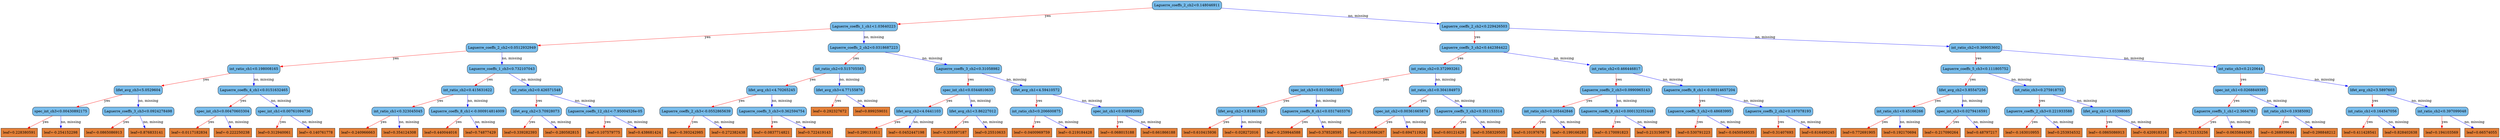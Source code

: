 digraph {
	graph [bb="0,0,8171.4,567",
		rankdir=TB
	];
	node [label="\N"];
	0	[fillcolor="#78bceb",
		height=0.5,
		label="Laguerre_coeffs_2_ch2<0.148046911",
		pos="4152.9,549",
		shape=box,
		style="filled, rounded",
		width=3.1076];
	1	[fillcolor="#78bceb",
		height=0.5,
		label="Laguerre_coeffs_1_ch1<1.03640223",
		pos="2883.9,460.5",
		shape=box,
		style="filled, rounded",
		width=3.0139];
	0 -> 1	[color="#FF0000",
		label=yes,
		lp="3641.9,504.75",
		pos="e,2992.7,468.92 4040.5,540.34 3802.5,524.11 3249,486.39 3004.1,469.7"];
	2	[fillcolor="#78bceb",
		height=0.5,
		label="Laguerre_coeffs_2_ch2<0.229426503",
		pos="4874.9,460.5",
		shape=box,
		style="filled, rounded",
		width=3.1076];
	0 -> 2	[color="#0000FF",
		label="no, missing",
		lp="4610.8,504.75",
		pos="e,4762.6,474.95 4264.9,534.58 4396.7,518.79 4614.7,492.67 4751.3,476.31"];
	3	[fillcolor="#78bceb",
		height=0.5,
		label="Laguerre_coeffs_2_ch2<0.0512932949",
		pos="1621.9,372",
		shape=box,
		style="filled, rounded",
		width=3.2014];
	1 -> 3	[color="#FF0000",
		label=yes,
		lp="2375.9,416.25",
		pos="e,1737.5,380.93 2774.9,452.03 2542,436.07 1996.8,398.69 1748.7,381.69"];
	4	[fillcolor="#78bceb",
		height=0.5,
		label="Laguerre_coeffs_2_ch2<0.0318687223",
		pos="2883.9,372",
		shape=box,
		style="filled, rounded",
		width=3.2014];
	1 -> 4	[color="#0000FF",
		label="no, missing",
		lp="2915.8,416.25",
		pos="e,2883.9,390.35 2883.9,442.41 2883.9,430.76 2883.9,415.05 2883.9,401.52"];
	5	[fillcolor="#78bceb",
		height=0.5,
		label="Laguerre_coeffs_3_ch2<0.442384422",
		pos="4874.9,372",
		shape=box,
		style="filled, rounded",
		width=3.1076];
	2 -> 5	[color="#FF0000",
		label=yes,
		lp="4883.9,416.25",
		pos="e,4874.9,390.35 4874.9,442.41 4874.9,430.76 4874.9,415.05 4874.9,401.52"];
	6	[fillcolor="#78bceb",
		height=0.5,
		label="int_ratio_ch2<0.369053602",
		pos="6470.9,372",
		shape=box,
		style="filled, rounded",
		width=2.3264];
	2 -> 6	[color="#0000FF",
		label="no, missing",
		lp="5847.8,416.25",
		pos="e,6386.8,377.56 4987.1,453.42 5285.9,437.22 6097.1,393.26 6375.6,378.17"];
	7	[fillcolor="#78bceb",
		height=0.5,
		label="int_ratio_ch1<0.198008165",
		pos="814.88,283.5",
		shape=box,
		style="filled, rounded",
		width=2.3264];
	3 -> 7	[color="#FF0000",
		label=yes,
		lp="1299.9,327.75",
		pos="e,898.88,293.5 1506.3,358.61 1345.9,341.42 1059,310.67 910.22,294.72"];
	8	[fillcolor="#78bceb",
		height=0.5,
		label="Laguerre_coeffs_1_ch3<0.732107043",
		pos="1621.9,283.5",
		shape=box,
		style="filled, rounded",
		width=3.1076];
	3 -> 8	[color="#0000FF",
		label="no, missing",
		lp="1653.8,327.75",
		pos="e,1621.9,301.85 1621.9,353.91 1621.9,342.26 1621.9,326.55 1621.9,313.02"];
	9	[fillcolor="#78bceb",
		height=0.5,
		label="int_ratio_ch2<0.515705585",
		pos="2738.9,283.5",
		shape=box,
		style="filled, rounded",
		width=2.3264];
	4 -> 9	[color="#FF0000",
		label=yes,
		lp="2833.9,327.75",
		pos="e,2767.8,301.77 2854.9,353.7 2832.7,340.44 2801.8,322.02 2777.5,307.51"];
	10	[fillcolor="#78bceb",
		height=0.5,
		label="Laguerre_coeffs_3_ch2<0.31058982",
		pos="3079.9,283.5",
		shape=box,
		style="filled, rounded",
		width=3.0139];
	4 -> 10	[color="#0000FF",
		label="no, missing",
		lp="3031.8,327.75",
		pos="e,3040.4,301.91 2923.1,353.7 2953.8,340.13 2996.8,321.16 3030,306.51"];
	15	[fillcolor="#78bceb",
		height=0.5,
		label="lifet_avg_ch3<5.0529604",
		pos="443.88,195",
		shape=box,
		style="filled, rounded",
		width=2.1701];
	7 -> 15	[color="#FF0000",
		label=yes,
		lp="671.88,239.25",
		pos="e,518.7,213.45 740.24,265.1 679.34,250.9 593.24,230.82 529.53,215.97"];
	16	[fillcolor="#78bceb",
		height=0.5,
		label="Laguerre_coeffs_4_ch1<0.0151632465",
		pos="814.88,195",
		shape=box,
		style="filled, rounded",
		width=3.2014];
	7 -> 16	[color="#0000FF",
		label="no, missing",
		lp="846.75,239.25",
		pos="e,814.88,213.35 814.88,265.41 814.88,253.76 814.88,238.05 814.88,224.52"];
	17	[fillcolor="#78bceb",
		height=0.5,
		label="int_ratio_ch2<0.415631622",
		pos="1522.9,195",
		shape=box,
		style="filled, rounded",
		width=2.3264];
	8 -> 17	[color="#FF0000",
		label=yes,
		lp="1590.9,239.25",
		pos="e,1542.7,213.35 1602.3,265.41 1587.8,252.7 1567.7,235.16 1551.4,220.89"];
	18	[fillcolor="#78bceb",
		height=0.5,
		label="int_ratio_ch2<0.426571548",
		pos="1746.9,195",
		shape=box,
		style="filled, rounded",
		width=2.3264];
	8 -> 18	[color="#0000FF",
		label="no, missing",
		lp="1727.8,239.25",
		pos="e,1721.9,213.27 1646.9,265.2 1665.7,252.18 1691.7,234.17 1712.5,219.79"];
	31	[fillcolor="#78bceb",
		height=0.5,
		label="spec_int_ch3<0.00430892175",
		pos="193.88,106.5",
		shape=box,
		style="filled, rounded",
		width=2.5035];
	15 -> 31	[color="#FF0000",
		label=yes,
		lp="350.88,150.75",
		pos="e,244.09,124.87 393.58,176.6 353.58,162.76 297.45,143.34 254.87,128.61"];
	32	[fillcolor="#78bceb",
		height=0.5,
		label="Laguerre_coeffs_3_ch3<0.0924278498",
		pos="443.88,106.5",
		shape=box,
		style="filled, rounded",
		width=3.2014];
	15 -> 32	[color="#0000FF",
		label="no, missing",
		lp="475.75,150.75",
		pos="e,443.88,124.85 443.88,176.91 443.88,165.26 443.88,149.55 443.88,136.02"];
	33	[fillcolor="#78bceb",
		height=0.5,
		label="spec_int_ch3<0.00470603304",
		pos="724.88,106.5",
		shape=box,
		style="filled, rounded",
		width=2.5035];
	16 -> 33	[color="#FF0000",
		label=yes,
		lp="787.88,150.75",
		pos="e,742.93,124.85 797.09,176.91 783.99,164.32 765.95,146.98 751.18,132.79"];
	34	[fillcolor="#78bceb",
		height=0.5,
		label="spec_int_ch1<0.00761094736",
		pos="922.88,106.5",
		shape=box,
		style="filled, rounded",
		width=2.5035];
	16 -> 34	[color="#0000FF",
		label="no, missing",
		lp="910.75,150.75",
		pos="e,901.32,124.77 836.47,176.7 852.51,163.86 874.6,146.16 892.44,131.88"];
	63	[fillcolor="#e48038",
		height=0.5,
		label="leaf=0.228380591",
		pos="57.875,18",
		shape=box,
		style=filled,
		width=1.6076];
	31 -> 63	[color="#FF0000",
		label=yes,
		lp="147.88,62.25",
		pos="e,85.023,36.267 166.68,88.203 146.02,75.062 117.38,56.846 94.67,42.403"];
	64	[fillcolor="#e48038",
		height=0.5,
		label="leaf=-0.254152298",
		pos="193.88,18",
		shape=box,
		style=filled,
		width=1.6701];
	31 -> 64	[color="#0000FF",
		label="no, missing",
		lp="225.75,62.25",
		pos="e,193.88,36.35 193.88,88.41 193.88,76.758 193.88,61.047 193.88,47.519"];
	65	[fillcolor="#e48038",
		height=0.5,
		label="leaf=-0.0865086913",
		pos="335.88,18",
		shape=box,
		style=filled,
		width=1.7639];
	32 -> 65	[color="#FF0000",
		label=yes,
		lp="408.88,62.25",
		pos="e,357.43,36.267 422.28,88.203 406.24,75.356 384.15,57.661 366.31,43.38"];
	66	[fillcolor="#e48038",
		height=0.5,
		label="leaf=0.876833141",
		pos="474.88,18",
		shape=box,
		style=filled,
		width=1.6076];
	32 -> 66	[color="#0000FF",
		label="no, missing",
		lp="494.75,62.25",
		pos="e,468.66,36.35 450,88.41 454.22,76.64 459.92,60.729 464.8,47.11"];
	67	[fillcolor="#e48038",
		height=0.5,
		label="leaf=-0.0117182834",
		pos="613.88,18",
		shape=box,
		style=filled,
		width=1.7639];
	33 -> 67	[color="#FF0000",
		label=yes,
		lp="688.88,62.25",
		pos="e,636.03,36.267 702.68,88.203 686.12,75.297 663.28,57.498 644.91,43.183"];
	68	[fillcolor="#e48038",
		height=0.5,
		label="leaf=-0.222250238",
		pos="755.88,18",
		shape=box,
		style=filled,
		width=1.6701];
	33 -> 68	[color="#0000FF",
		label="no, missing",
		lp="775.75,62.25",
		pos="e,749.66,36.35 731,88.41 735.22,76.64 740.92,60.729 745.8,47.11"];
	69	[fillcolor="#e48038",
		height=0.5,
		label="leaf=0.312940061",
		pos="891.88,18",
		shape=box,
		style=filled,
		width=1.6076];
	34 -> 69	[color="#FF0000",
		label=yes,
		lp="919.88,62.25",
		pos="e,898.09,36.35 916.75,88.41 912.53,76.64 906.83,60.729 901.95,47.11"];
	70	[fillcolor="#e48038",
		height=0.5,
		label="leaf=-0.140761778",
		pos="1027.9,18",
		shape=box,
		style=filled,
		width=1.6701];
	34 -> 70	[color="#0000FF",
		label="no, missing",
		lp="1016.8,62.25",
		pos="e,1006.9,36.267 943.87,88.203 959.47,75.356 980.95,57.661 998.28,43.38"];
	35	[fillcolor="#78bceb",
		height=0.5,
		label="int_ratio_ch1<0.323045045",
		pos="1296.9,106.5",
		shape=box,
		style="filled, rounded",
		width=2.3264];
	17 -> 35	[color="#FF0000",
		label=yes,
		lp="1439.9,150.75",
		pos="e,1342.3,124.87 1477.4,176.6 1441.5,162.85 1391.1,143.58 1352.8,128.89"];
	36	[fillcolor="#78bceb",
		height=0.5,
		label="Laguerre_coeffs_8_ch1<-0.000914814009",
		pos="1522.9,106.5",
		shape=box,
		style="filled, rounded",
		width=3.4514];
	17 -> 36	[color="#0000FF",
		label="no, missing",
		lp="1554.8,150.75",
		pos="e,1522.9,124.85 1522.9,176.91 1522.9,165.26 1522.9,149.55 1522.9,136.02"];
	37	[fillcolor="#78bceb",
		height=0.5,
		label="lifet_avg_ch2<3.70928073",
		pos="1746.9,106.5",
		shape=box,
		style="filled, rounded",
		width=2.2639];
	18 -> 37	[color="#FF0000",
		label=yes,
		lp="1755.9,150.75",
		pos="e,1746.9,124.85 1746.9,176.91 1746.9,165.26 1746.9,149.55 1746.9,136.02"];
	38	[fillcolor="#78bceb",
		height=0.5,
		label="Laguerre_coeffs_12_ch1<-7.95004526e-05",
		pos="1972.9,106.5",
		shape=box,
		style="filled, rounded",
		width=3.5035];
	18 -> 38	[color="#0000FF",
		label="no, missing",
		lp="1912.8,150.75",
		pos="e,1927.5,124.87 1792.3,176.6 1828.3,162.85 1878.6,143.58 1917,128.89"];
	71	[fillcolor="#e48038",
		height=0.5,
		label="leaf=-0.240966663",
		pos="1165.9,18",
		shape=box,
		style=filled,
		width=1.6701];
	35 -> 71	[color="#FF0000",
		label=yes,
		lp="1252.9,62.25",
		pos="e,1192,36.267 1270.7,88.203 1250.9,75.12 1223.4,57.01 1201.6,42.597"];
	72	[fillcolor="#e48038",
		height=0.5,
		label="leaf=0.354124308",
		pos="1301.9,18",
		shape=box,
		style=filled,
		width=1.6076];
	35 -> 72	[color="#0000FF",
		label="no, missing",
		lp="1331.8,62.25",
		pos="e,1300.9,36.35 1297.9,88.41 1298.5,76.758 1299.4,61.047 1300.2,47.519"];
	73	[fillcolor="#e48038",
		height=0.5,
		label="leaf=0.440044016",
		pos="1435.9,18",
		shape=box,
		style=filled,
		width=1.6076];
	36 -> 73	[color="#FF0000",
		label=yes,
		lp="1496.9,62.25",
		pos="e,1453.3,36.35 1505.7,88.41 1493,75.816 1475.6,58.481 1461.3,44.286"];
	74	[fillcolor="#e48038",
		height=0.5,
		label="leaf=0.74877429",
		pos="1565.9,18",
		shape=box,
		style=filled,
		width=1.5139];
	36 -> 74	[color="#0000FF",
		label="no, missing",
		lp="1580.8,62.25",
		pos="e,1557.3,36.35 1531.4,88.41 1537.3,76.405 1545.4,60.091 1552.3,46.295"];
	75	[fillcolor="#e48038",
		height=0.5,
		label="leaf=0.339282393",
		pos="1695.9,18",
		shape=box,
		style=filled,
		width=1.6076];
	37 -> 75	[color="#FF0000",
		label=yes,
		lp="1735.9,62.25",
		pos="e,1706.1,36.35 1736.8,88.41 1729.7,76.287 1719.9,59.77 1711.7,45.89"];
	76	[fillcolor="#e48038",
		height=0.5,
		label="leaf=-0.280582815",
		pos="1831.9,18",
		shape=box,
		style=filled,
		width=1.6701];
	37 -> 76	[color="#0000FF",
		label="no, missing",
		lp="1829.8,62.25",
		pos="e,1814.8,36.35 1763.7,88.41 1776,75.816 1793.1,58.481 1807,44.286"];
	77	[fillcolor="#e48038",
		height=0.5,
		label="leaf=0.107579775",
		pos="1967.9,18",
		shape=box,
		style=filled,
		width=1.6076];
	38 -> 77	[color="#FF0000",
		label=yes,
		lp="1979.9,62.25",
		pos="e,1968.9,36.35 1971.9,88.41 1971.2,76.758 1970.3,61.047 1969.5,47.519"];
	78	[fillcolor="#e48038",
		height=0.5,
		label="leaf=0.438681424",
		pos="2101.9,18",
		shape=box,
		style=filled,
		width=1.6076];
	38 -> 78	[color="#0000FF",
		label="no, missing",
		lp="2081.8,62.25",
		pos="e,2076.1,36.267 1998.7,88.203 2018.2,75.12 2045.2,57.01 2066.7,42.597"];
	19	[fillcolor="#78bceb",
		height=0.5,
		label="lifet_avg_ch1<4.70265245",
		pos="2517.9,195",
		shape=box,
		style="filled, rounded",
		width=2.2639];
	9 -> 19	[color="#FF0000",
		label=yes,
		lp="2657.9,239.25",
		pos="e,2562.3,213.37 2694.4,265.1 2659.3,251.35 2610.1,232.08 2572.5,217.39"];
	20	[fillcolor="#78bceb",
		height=0.5,
		label="lifet_avg_ch3<4.77155876",
		pos="2738.9,195",
		shape=box,
		style="filled, rounded",
		width=2.2639];
	9 -> 20	[color="#0000FF",
		label="no, missing",
		lp="2770.8,239.25",
		pos="e,2738.9,213.35 2738.9,265.41 2738.9,253.76 2738.9,238.05 2738.9,224.52"];
	21	[fillcolor="#78bceb",
		height=0.5,
		label="spec_int_ch1<0.0344810635",
		pos="3079.9,195",
		shape=box,
		style="filled, rounded",
		width=2.4097];
	10 -> 21	[color="#FF0000",
		label=yes,
		lp="3088.9,239.25",
		pos="e,3079.9,213.35 3079.9,265.41 3079.9,253.76 3079.9,238.05 3079.9,224.52"];
	22	[fillcolor="#78bceb",
		height=0.5,
		label="lifet_avg_ch1<4.59410572",
		pos="3431.9,195",
		shape=box,
		style="filled, rounded",
		width=2.2639];
	10 -> 22	[color="#0000FF",
		label="no, missing",
		lp="3319.8,239.25",
		pos="e,3360.9,213.45 3150.7,265.1 3208.2,250.96 3289.5,230.99 3349.9,216.15"];
	39	[fillcolor="#78bceb",
		height=0.5,
		label="Laguerre_coeffs_2_ch3<-0.0552865639",
		pos="2270.9,106.5",
		shape=box,
		style="filled, rounded",
		width=3.2639];
	19 -> 39	[color="#FF0000",
		label=yes,
		lp="2425.9,150.75",
		pos="e,2320.5,124.87 2468.2,176.6 2428.7,162.76 2373.2,143.34 2331.1,128.61"];
	40	[fillcolor="#78bceb",
		height=0.5,
		label="Laguerre_coeffs_3_ch3<0.362594754",
		pos="2517.9,106.5",
		shape=box,
		style="filled, rounded",
		width=3.1076];
	19 -> 40	[color="#0000FF",
		label="no, missing",
		lp="2549.8,150.75",
		pos="e,2517.9,124.85 2517.9,176.91 2517.9,165.26 2517.9,149.55 2517.9,136.02"];
	41	[fillcolor="#e48038",
		height=0.5,
		label="leaf=-0.292327672",
		pos="2707.9,106.5",
		shape=box,
		style=filled,
		width=1.6701];
	20 -> 41	[color="#FF0000",
		label=yes,
		lp="2735.9,150.75",
		pos="e,2714.1,124.85 2732.8,176.91 2728.5,165.14 2722.8,149.23 2717.9,135.61"];
	42	[fillcolor="#e48038",
		height=0.5,
		label="leaf=0.899259031",
		pos="2843.9,106.5",
		shape=box,
		style=filled,
		width=1.6076];
	20 -> 42	[color="#0000FF",
		label="no, missing",
		lp="2832.8,150.75",
		pos="e,2822.9,124.77 2759.9,176.7 2775.5,163.86 2796.9,146.16 2814.3,131.88"];
	79	[fillcolor="#e48038",
		height=0.5,
		label="leaf=-0.393242985",
		pos="2237.9,18",
		shape=box,
		style=filled,
		width=1.6701];
	39 -> 79	[color="#FF0000",
		label=yes,
		lp="2266.9,62.25",
		pos="e,2244.5,36.35 2264.4,88.41 2259.8,76.522 2253.7,60.41 2248.4,46.702"];
	80	[fillcolor="#e48038",
		height=0.5,
		label="leaf=-0.272382438",
		pos="2375.9,18",
		shape=box,
		style=filled,
		width=1.6701];
	39 -> 80	[color="#0000FF",
		label="no, missing",
		lp="2364.8,62.25",
		pos="e,2354.9,36.267 2291.9,88.203 2307.5,75.356 2328.9,57.661 2346.3,43.38"];
	81	[fillcolor="#e48038",
		height=0.5,
		label="leaf=-0.0837714821",
		pos="2517.9,18",
		shape=box,
		style=filled,
		width=1.7639];
	40 -> 81	[color="#FF0000",
		label=yes,
		lp="2526.9,62.25",
		pos="e,2517.9,36.35 2517.9,88.41 2517.9,76.758 2517.9,61.047 2517.9,47.519"];
	82	[fillcolor="#e48038",
		height=0.5,
		label="leaf=0.722419143",
		pos="2656.9,18",
		shape=box,
		style=filled,
		width=1.6076];
	40 -> 82	[color="#0000FF",
		label="no, missing",
		lp="2631.8,62.25",
		pos="e,2629.1,36.267 2545.7,88.203 2566.9,75.003 2596.3,56.683 2619.6,42.209"];
	43	[fillcolor="#78bceb",
		height=0.5,
		label="lifet_avg_ch2<4.0441103",
		pos="2997.9,106.5",
		shape=box,
		style="filled, rounded",
		width=2.1701];
	21 -> 43	[color="#FF0000",
		label=yes,
		lp="3055.9,150.75",
		pos="e,3014.3,124.85 3063.7,176.91 3051.8,164.43 3035.6,147.3 3022.2,133.18"];
	44	[fillcolor="#78bceb",
		height=0.5,
		label="lifet_avg_ch1<3.86227012",
		pos="3175.9,106.5",
		shape=box,
		style="filled, rounded",
		width=2.2639];
	21 -> 44	[color="#0000FF",
		label="no, missing",
		lp="3168.8,150.75",
		pos="e,3156.6,124.85 3098.8,176.91 3112.9,164.2 3132.4,146.66 3148.3,132.39"];
	45	[fillcolor="#78bceb",
		height=0.5,
		label="int_ratio_ch3<0.206600875",
		pos="3431.9,106.5",
		shape=box,
		style="filled, rounded",
		width=2.3264];
	22 -> 45	[color="#FF0000",
		label=yes,
		lp="3440.9,150.75",
		pos="e,3431.9,124.85 3431.9,176.91 3431.9,165.26 3431.9,149.55 3431.9,136.02"];
	46	[fillcolor="#78bceb",
		height=0.5,
		label="spec_int_ch1<0.038992092",
		pos="3654.9,106.5",
		shape=box,
		style="filled, rounded",
		width=2.316];
	22 -> 46	[color="#0000FF",
		label="no, missing",
		lp="3595.8,150.75",
		pos="e,3610.1,124.87 3476.7,176.6 3512.2,162.85 3561.9,143.58 3599.7,128.89"];
	83	[fillcolor="#e48038",
		height=0.5,
		label="leaf=0.299131811",
		pos="2824.9,18",
		shape=box,
		style=filled,
		width=1.6076];
	43 -> 83	[color="#FF0000",
		label=yes,
		lp="2935.9,62.25",
		pos="e,2859.7,36.415 2963.3,88.203 2936.4,74.752 2898.8,55.986 2869.7,41.389"];
	84	[fillcolor="#e48038",
		height=0.5,
		label="leaf=-0.0452447198",
		pos="2963.9,18",
		shape=box,
		style=filled,
		width=1.7639];
	43 -> 84	[color="#0000FF",
		label="no, missing",
		lp="3016.8,62.25",
		pos="e,2970.7,36.35 2991.2,88.41 2986.5,76.522 2980.2,60.41 2974.8,46.702"];
	85	[fillcolor="#e48038",
		height=0.5,
		label="leaf=-0.335597187",
		pos="3105.9,18",
		shape=box,
		style=filled,
		width=1.6701];
	44 -> 85	[color="#FF0000",
		label=yes,
		lp="3156.9,62.25",
		pos="e,3119.9,36.35 3162,88.41 3152,76.051 3138.3,59.127 3127,45.085"];
	86	[fillcolor="#e48038",
		height=0.5,
		label="leaf=0.25510633",
		pos="3238.9,18",
		shape=box,
		style=filled,
		width=1.5139];
	44 -> 86	[color="#0000FF",
		label="no, missing",
		lp="3245.8,62.25",
		pos="e,3226.2,36.35 3188.3,88.41 3197.2,76.169 3209.4,59.449 3219.6,45.487"];
	87	[fillcolor="#e48038",
		height=0.5,
		label="leaf=-0.0400969759",
		pos="3374.9,18",
		shape=box,
		style=filled,
		width=1.7639];
	45 -> 87	[color="#FF0000",
		label=yes,
		lp="3417.9,62.25",
		pos="e,3386.3,36.35 3420.6,88.41 3412.6,76.287 3401.7,59.77 3392.6,45.89"];
	88	[fillcolor="#e48038",
		height=0.5,
		label="leaf=-0.219184428",
		pos="3516.9,18",
		shape=box,
		style=filled,
		width=1.6701];
	45 -> 88	[color="#0000FF",
		label="no, missing",
		lp="3514.8,62.25",
		pos="e,3499.8,36.35 3448.7,88.41 3461,75.816 3478.1,58.481 3492,44.286"];
	89	[fillcolor="#e48038",
		height=0.5,
		label="leaf=-0.068015188",
		pos="3654.9,18",
		shape=box,
		style=filled,
		width=1.6701];
	46 -> 89	[color="#FF0000",
		label=yes,
		lp="3663.9,62.25",
		pos="e,3654.9,36.35 3654.9,88.41 3654.9,76.758 3654.9,61.047 3654.9,47.519"];
	90	[fillcolor="#e48038",
		height=0.5,
		label="leaf=0.661866188",
		pos="3790.9,18",
		shape=box,
		style=filled,
		width=1.6076];
	46 -> 90	[color="#0000FF",
		label="no, missing",
		lp="3767.8,62.25",
		pos="e,3763.7,36.267 3682.1,88.203 3702.7,75.062 3731.4,56.846 3754.1,42.403"];
	11	[fillcolor="#78bceb",
		height=0.5,
		label="int_ratio_ch2<0.372993261",
		pos="4640.9,283.5",
		shape=box,
		style="filled, rounded",
		width=2.3264];
	5 -> 11	[color="#FF0000",
		label=yes,
		lp="4787.9,327.75",
		pos="e,4687.9,301.87 4827.8,353.6 4790.5,339.82 4738.3,320.5 4698.5,305.79"];
	12	[fillcolor="#78bceb",
		height=0.5,
		label="int_ratio_ch2<0.466446817",
		pos="5241.9,283.5",
		shape=box,
		style="filled, rounded",
		width=2.3264];
	5 -> 12	[color="#0000FF",
		label="no, missing",
		lp="5123.8,327.75",
		pos="e,5167.9,301.95 4948.7,353.6 5008.8,339.43 5093.8,319.41 5156.8,304.56"];
	13	[fillcolor="#78bceb",
		height=0.5,
		label="Laguerre_coeffs_5_ch3<0.111805752",
		pos="6470.9,283.5",
		shape=box,
		style="filled, rounded",
		width=3.1076];
	6 -> 13	[color="#FF0000",
		label=yes,
		lp="6479.9,327.75",
		pos="e,6470.9,301.85 6470.9,353.91 6470.9,342.26 6470.9,326.55 6470.9,313.02"];
	14	[fillcolor="#78bceb",
		height=0.5,
		label="int_ratio_ch3<0.2120644",
		pos="7326.9,283.5",
		shape=box,
		style="filled, rounded",
		width=2.1389];
	6 -> 14	[color="#0000FF",
		label="no, missing",
		lp="7007.8,327.75",
		pos="e,7249.5,292.32 6554.9,362.51 6717.2,346.1 7072.6,310.2 7238.4,293.44"];
	23	[fillcolor="#78bceb",
		height=0.5,
		label="spec_int_ch3<0.0115682101",
		pos="4309.9,195",
		shape=box,
		style="filled, rounded",
		width=2.4097];
	11 -> 23	[color="#FF0000",
		label=yes,
		lp="4514.9,239.25",
		pos="e,4376.6,213.45 4574.3,265.1 4520.4,251.02 4444.4,231.16 4387.7,216.34"];
	24	[fillcolor="#78bceb",
		height=0.5,
		label="int_ratio_ch1<0.304184973",
		pos="4640.9,195",
		shape=box,
		style="filled, rounded",
		width=2.3264];
	11 -> 24	[color="#0000FF",
		label="no, missing",
		lp="4672.8,239.25",
		pos="e,4640.9,213.35 4640.9,265.41 4640.9,253.76 4640.9,238.05 4640.9,224.52"];
	25	[fillcolor="#78bceb",
		height=0.5,
		label="Laguerre_coeffs_2_ch3<0.0990965143",
		pos="5241.9,195",
		shape=box,
		style="filled, rounded",
		width=3.2014];
	12 -> 25	[color="#FF0000",
		label=yes,
		lp="5250.9,239.25",
		pos="e,5241.9,213.35 5241.9,265.41 5241.9,253.76 5241.9,238.05 5241.9,224.52"];
	26	[fillcolor="#78bceb",
		height=0.5,
		label="Laguerre_coeffs_8_ch1<-0.00314657204",
		pos="5558.9,195",
		shape=box,
		style="filled, rounded",
		width=3.3576];
	12 -> 26	[color="#0000FF",
		label="no, missing",
		lp="5460.8,239.25",
		pos="e,5494.9,213.45 5305.6,265.1 5357.1,251.05 5429.7,231.24 5484,216.43"];
	47	[fillcolor="#78bceb",
		height=0.5,
		label="lifet_avg_ch2<3.81861925",
		pos="4060.9,106.5",
		shape=box,
		style="filled, rounded",
		width=2.2639];
	23 -> 47	[color="#FF0000",
		label=yes,
		lp="4216.9,150.75",
		pos="e,4110.9,124.87 4259.8,176.6 4219.9,162.76 4164,143.34 4121.6,128.61"];
	48	[fillcolor="#78bceb",
		height=0.5,
		label="Laguerre_coeffs_8_ch1<0.0317403376",
		pos="4309.9,106.5",
		shape=box,
		style="filled, rounded",
		width=3.2014];
	23 -> 48	[color="#0000FF",
		label="no, missing",
		lp="4341.8,150.75",
		pos="e,4309.9,124.85 4309.9,176.91 4309.9,165.26 4309.9,149.55 4309.9,136.02"];
	49	[fillcolor="#78bceb",
		height=0.5,
		label="spec_int_ch2<0.00361665874",
		pos="4542.9,106.5",
		shape=box,
		style="filled, rounded",
		width=2.5035];
	24 -> 49	[color="#FF0000",
		label=yes,
		lp="4609.9,150.75",
		pos="e,4562.5,124.85 4621.5,176.91 4607.1,164.2 4587.2,146.66 4571.1,132.39"];
	50	[fillcolor="#78bceb",
		height=0.5,
		label="Laguerre_coeffs_3_ch2<0.351153314",
		pos="4762.9,106.5",
		shape=box,
		style="filled, rounded",
		width=3.1076];
	24 -> 50	[color="#0000FF",
		label="no, missing",
		lp="4744.8,150.75",
		pos="e,4738.5,124.77 4665.3,176.7 4683.6,163.68 4709,145.67 4729.3,131.29"];
	91	[fillcolor="#e48038",
		height=0.5,
		label="leaf=0.610415936",
		pos="3924.9,18",
		shape=box,
		style=filled,
		width=1.6076];
	47 -> 91	[color="#FF0000",
		label=yes,
		lp="4014.9,62.25",
		pos="e,3952,36.267 4033.7,88.203 4013,75.062 3984.4,56.846 3961.7,42.403"];
	92	[fillcolor="#e48038",
		height=0.5,
		label="leaf=-0.028272016",
		pos="4060.9,18",
		shape=box,
		style=filled,
		width=1.6701];
	47 -> 92	[color="#0000FF",
		label="no, missing",
		lp="4092.8,62.25",
		pos="e,4060.9,36.35 4060.9,88.41 4060.9,76.758 4060.9,61.047 4060.9,47.519"];
	93	[fillcolor="#e48038",
		height=0.5,
		label="leaf=-0.259944588",
		pos="4198.9,18",
		shape=box,
		style=filled,
		width=1.6701];
	48 -> 93	[color="#FF0000",
		label=yes,
		lp="4273.9,62.25",
		pos="e,4221,36.267 4287.7,88.203 4271.1,75.297 4248.3,57.498 4229.9,43.183"];
	94	[fillcolor="#e48038",
		height=0.5,
		label="leaf=0.378528595",
		pos="4334.9,18",
		shape=box,
		style=filled,
		width=1.6076];
	48 -> 94	[color="#0000FF",
		label="no, missing",
		lp="4356.8,62.25",
		pos="e,4329.9,36.35 4314.8,88.41 4318.2,76.64 4322.8,60.729 4326.8,47.11"];
	95	[fillcolor="#e48038",
		height=0.5,
		label="leaf=0.0135686267",
		pos="4471.9,18",
		shape=box,
		style=filled,
		width=1.7014];
	49 -> 95	[color="#FF0000",
		label=yes,
		lp="4522.9,62.25",
		pos="e,4486.1,36.35 4528.8,88.41 4518.7,76.051 4504.8,59.127 4493.3,45.085"];
	96	[fillcolor="#e48038",
		height=0.5,
		label="leaf=0.694711924",
		pos="4608.9,18",
		shape=box,
		style=filled,
		width=1.6076];
	49 -> 96	[color="#0000FF",
		label="no, missing",
		lp="4613.8,62.25",
		pos="e,4595.6,36.35 4555.9,88.41 4565.3,76.169 4578,59.449 4588.7,45.487"];
	97	[fillcolor="#e48038",
		height=0.5,
		label="leaf=0.60121429",
		pos="4738.9,18",
		shape=box,
		style=filled,
		width=1.5139];
	50 -> 97	[color="#FF0000",
		label=yes,
		lp="4762.9,62.25",
		pos="e,4743.7,36.35 4758.1,88.41 4754.9,76.64 4750.5,60.729 4746.7,47.11"];
	98	[fillcolor="#e48038",
		height=0.5,
		label="leaf=0.358329505",
		pos="4868.9,18",
		shape=box,
		style=filled,
		width=1.6076];
	50 -> 98	[color="#0000FF",
		label="no, missing",
		lp="4857.8,62.25",
		pos="e,4847.7,36.267 4784.1,88.203 4799.8,75.356 4821.5,57.661 4839,43.38"];
	51	[fillcolor="#78bceb",
		height=0.5,
		label="int_ratio_ch3<0.205442846",
		pos="5065.9,106.5",
		shape=box,
		style="filled, rounded",
		width=2.3264];
	25 -> 51	[color="#FF0000",
		label=yes,
		lp="5178.9,150.75",
		pos="e,5101.3,124.91 5206.7,176.7 5179.3,163.25 5141.1,144.49 5111.4,129.89"];
	52	[fillcolor="#78bceb",
		height=0.5,
		label="Laguerre_coeffs_9_ch1<0.000132352448",
		pos="5289.9,106.5",
		shape=box,
		style="filled, rounded",
		width=3.3889];
	25 -> 52	[color="#0000FF",
		label="no, missing",
		lp="5302.8,150.75",
		pos="e,5280.2,124.85 5251.4,176.91 5258,164.9 5267.1,148.59 5274.7,134.8"];
	53	[fillcolor="#78bceb",
		height=0.5,
		label="Laguerre_coeffs_3_ch2<0.48683995",
		pos="5558.9,106.5",
		shape=box,
		style="filled, rounded",
		width=3.0139];
	26 -> 53	[color="#FF0000",
		label=yes,
		lp="5567.9,150.75",
		pos="e,5558.9,124.85 5558.9,176.91 5558.9,165.26 5558.9,149.55 5558.9,136.02"];
	54	[fillcolor="#78bceb",
		height=0.5,
		label="Laguerre_coeffs_2_ch2<0.187078193",
		pos="5814.9,106.5",
		shape=box,
		style="filled, rounded",
		width=3.1076];
	26 -> 54	[color="#0000FF",
		label="no, missing",
		lp="5741.8,150.75",
		pos="e,5763.5,124.87 5610.4,176.6 5651.4,162.73 5709.1,143.25 5752.7,128.51"];
	99	[fillcolor="#e48038",
		height=0.5,
		label="leaf=0.10197679",
		pos="4998.9,18",
		shape=box,
		style=filled,
		width=1.5139];
	51 -> 99	[color="#FF0000",
		label=yes,
		lp="5047.9,62.25",
		pos="e,5012.3,36.35 5052.6,88.41 5043.1,76.051 5030,59.127 5019.1,45.085"];
	100	[fillcolor="#e48038",
		height=0.5,
		label="leaf=-0.199166283",
		pos="5131.9,18",
		shape=box,
		style=filled,
		width=1.6701];
	51 -> 100	[color="#0000FF",
		label="no, missing",
		lp="5136.8,62.25",
		pos="e,5118.6,36.35 5078.9,88.41 5088.3,76.169 5101,59.449 5111.7,45.487"];
	101	[fillcolor="#e48038",
		height=0.5,
		label="leaf=-0.170091823",
		pos="5269.9,18",
		shape=box,
		style=filled,
		width=1.6701];
	52 -> 101	[color="#FF0000",
		label=yes,
		lp="5290.9,62.25",
		pos="e,5273.9,36.35 5285.9,88.41 5283.2,76.758 5279.6,61.047 5276.5,47.519"];
	102	[fillcolor="#e48038",
		height=0.5,
		label="leaf=0.213156879",
		pos="5405.9,18",
		shape=box,
		style=filled,
		width=1.6076];
	52 -> 102	[color="#0000FF",
		label="no, missing",
		lp="5390.8,62.25",
		pos="e,5382.7,36.267 5313.1,88.203 5330.5,75.238 5354.5,57.336 5373.7,42.988"];
	103	[fillcolor="#e48038",
		height=0.5,
		label="leaf=0.530791223",
		pos="5539.9,18",
		shape=box,
		style=filled,
		width=1.6076];
	53 -> 103	[color="#FF0000",
		label=yes,
		lp="5560.9,62.25",
		pos="e,5543.7,36.35 5555.1,88.41 5552.6,76.758 5549.1,61.047 5546.1,47.519"];
	104	[fillcolor="#e48038",
		height=0.5,
		label="leaf=-0.0450549535",
		pos="5678.9,18",
		shape=box,
		style=filled,
		width=1.7639];
	53 -> 104	[color="#0000FF",
		label="no, missing",
		lp="5661.8,62.25",
		pos="e,5654.9,36.267 5582.9,88.203 5600.9,75.238 5625.7,57.336 5645.6,42.988"];
	105	[fillcolor="#e48038",
		height=0.5,
		label="leaf=0.31407693",
		pos="5814.9,18",
		shape=box,
		style=filled,
		width=1.5139];
	54 -> 105	[color="#FF0000",
		label=yes,
		lp="5823.9,62.25",
		pos="e,5814.9,36.35 5814.9,88.41 5814.9,76.758 5814.9,61.047 5814.9,47.519"];
	106	[fillcolor="#e48038",
		height=0.5,
		label="leaf=0.616490245",
		pos="5944.9,18",
		shape=box,
		style=filled,
		width=1.6076];
	54 -> 106	[color="#0000FF",
		label="no, missing",
		lp="5923.8,62.25",
		pos="e,5918.9,36.267 5840.9,88.203 5860.5,75.12 5887.8,57.01 5909.4,42.597"];
	27	[fillcolor="#78bceb",
		height=0.5,
		label="lifet_avg_ch2<3.85547256",
		pos="6429.9,195",
		shape=box,
		style="filled, rounded",
		width=2.2639];
	13 -> 27	[color="#FF0000",
		label=yes,
		lp="6463.9,239.25",
		pos="e,6438.1,213.35 6462.8,265.41 6457.1,253.52 6449.5,237.41 6443,223.7"];
	28	[fillcolor="#78bceb",
		height=0.5,
		label="int_ratio_ch3<0.275918752",
		pos="6664.9,195",
		shape=box,
		style="filled, rounded",
		width=2.3264];
	13 -> 28	[color="#0000FF",
		label="no, missing",
		lp="6617.8,239.25",
		pos="e,6625.8,213.41 6509.7,265.2 6540.1,251.63 6582.7,232.66 6615.5,218.01"];
	29	[fillcolor="#78bceb",
		height=0.5,
		label="spec_int_ch1<0.0268849395",
		pos="7326.9,195",
		shape=box,
		style="filled, rounded",
		width=2.4097];
	14 -> 29	[color="#FF0000",
		label=yes,
		lp="7335.9,239.25",
		pos="e,7326.9,213.35 7326.9,265.41 7326.9,253.76 7326.9,238.05 7326.9,224.52"];
	30	[fillcolor="#78bceb",
		height=0.5,
		label="lifet_avg_ch2<3.5897603",
		pos="7759.9,195",
		shape=box,
		style="filled, rounded",
		width=2.1701];
	14 -> 30	[color="#0000FF",
		label="no, missing",
		lp="7614.8,239.25",
		pos="e,7681.3,211.7 7404.3,267.04 7479,252.11 7592,229.54 7670.5,213.86"];
	55	[fillcolor="#78bceb",
		height=0.5,
		label="int_ratio_ch1<0.45166266",
		pos="6212.9,106.5",
		shape=box,
		style="filled, rounded",
		width=2.2326];
	27 -> 55	[color="#FF0000",
		label=yes,
		lp="6349.9,150.75",
		pos="e,6256.5,124.87 6386.2,176.6 6351.9,162.9 6303.8,143.75 6267,129.08"];
	56	[fillcolor="#78bceb",
		height=0.5,
		label="spec_int_ch3<0.0279416591",
		pos="6429.9,106.5",
		shape=box,
		style="filled, rounded",
		width=2.4097];
	27 -> 56	[color="#0000FF",
		label="no, missing",
		lp="6461.8,150.75",
		pos="e,6429.9,124.85 6429.9,176.91 6429.9,165.26 6429.9,149.55 6429.9,136.02"];
	57	[fillcolor="#78bceb",
		height=0.5,
		label="Laguerre_coeffs_2_ch3<0.221933588",
		pos="6664.9,106.5",
		shape=box,
		style="filled, rounded",
		width=3.1076];
	28 -> 57	[color="#FF0000",
		label=yes,
		lp="6673.9,150.75",
		pos="e,6664.9,124.85 6664.9,176.91 6664.9,165.26 6664.9,149.55 6664.9,136.02"];
	58	[fillcolor="#78bceb",
		height=0.5,
		label="lifet_avg_ch1<3.03398085",
		pos="6889.9,106.5",
		shape=box,
		style="filled, rounded",
		width=2.2639];
	28 -> 58	[color="#0000FF",
		label="no, missing",
		lp="6829.8,150.75",
		pos="e,6844.7,124.87 6710.1,176.6 6745.9,162.85 6796,143.58 6834.2,128.89"];
	107	[fillcolor="#e48038",
		height=0.5,
		label="leaf=0.772691905",
		pos="6078.9,18",
		shape=box,
		style=filled,
		width=1.6076];
	55 -> 107	[color="#FF0000",
		label=yes,
		lp="6167.9,62.25",
		pos="e,6105.6,36.267 6186.1,88.203 6165.7,75.062 6137.5,56.846 6115.1,42.403"];
	108	[fillcolor="#e48038",
		height=0.5,
		label="leaf=0.192170694",
		pos="6212.9,18",
		shape=box,
		style=filled,
		width=1.6076];
	55 -> 108	[color="#0000FF",
		label="no, missing",
		lp="6244.8,62.25",
		pos="e,6212.9,36.35 6212.9,88.41 6212.9,76.758 6212.9,61.047 6212.9,47.519"];
	109	[fillcolor="#e48038",
		height=0.5,
		label="leaf=-0.217090264",
		pos="6348.9,18",
		shape=box,
		style=filled,
		width=1.6701];
	56 -> 109	[color="#FF0000",
		label=yes,
		lp="6405.9,62.25",
		pos="e,6365.1,36.35 6413.9,88.41 6402.2,75.934 6386.1,58.805 6372.9,44.685"];
	110	[fillcolor="#e48038",
		height=0.5,
		label="leaf=0.48797217",
		pos="6481.9,18",
		shape=box,
		style=filled,
		width=1.5139];
	56 -> 110	[color="#0000FF",
		label="no, missing",
		lp="6492.8,62.25",
		pos="e,6471.4,36.35 6440.1,88.41 6447.4,76.287 6457.4,59.77 6465.7,45.89"];
	111	[fillcolor="#e48038",
		height=0.5,
		label="leaf=-0.163010955",
		pos="6614.9,18",
		shape=box,
		style=filled,
		width=1.6701];
	57 -> 111	[color="#FF0000",
		label=yes,
		lp="6653.9,62.25",
		pos="e,6624.9,36.35 6655,88.41 6648.1,76.405 6638.6,60.091 6630.7,46.295"];
	112	[fillcolor="#e48038",
		height=0.5,
		label="leaf=0.253934532",
		pos="6750.9,18",
		shape=box,
		style=filled,
		width=1.6076];
	57 -> 112	[color="#0000FF",
		label="no, missing",
		lp="6747.8,62.25",
		pos="e,6733.6,36.35 6681.9,88.41 6694.4,75.816 6711.6,58.481 6725.7,44.286"];
	113	[fillcolor="#e48038",
		height=0.5,
		label="leaf=-0.0865086913",
		pos="6889.9,18",
		shape=box,
		style=filled,
		width=1.7639];
	58 -> 113	[color="#FF0000",
		label=yes,
		lp="6898.9,62.25",
		pos="e,6889.9,36.35 6889.9,88.41 6889.9,76.758 6889.9,61.047 6889.9,47.519"];
	114	[fillcolor="#e48038",
		height=0.5,
		label="leaf=-0.420918316",
		pos="7031.9,18",
		shape=box,
		style=filled,
		width=1.6701];
	58 -> 114	[color="#0000FF",
		label="no, missing",
		lp="7005.8,62.25",
		pos="e,7003.5,36.267 6918.3,88.203 6939.9,75.003 6970,56.683 6993.8,42.209"];
	59	[fillcolor="#78bceb",
		height=0.5,
		label="Laguerre_coeffs_1_ch1<2.3664782",
		pos="7275.9,106.5",
		shape=box,
		style="filled, rounded",
		width=2.9201];
	29 -> 59	[color="#FF0000",
		label=yes,
		lp="7315.9,150.75",
		pos="e,7286.1,124.85 7316.8,176.91 7309.7,164.79 7299.9,148.27 7291.7,134.39"];
	60	[fillcolor="#78bceb",
		height=0.5,
		label="int_ratio_ch3<0.19385092",
		pos="7479.9,106.5",
		shape=box,
		style="filled, rounded",
		width=2.2326];
	29 -> 60	[color="#0000FF",
		label="no, missing",
		lp="7449.8,150.75",
		pos="e,7449.1,124.91 7357.5,176.7 7380.9,163.43 7413.6,144.98 7439.3,130.46"];
	61	[fillcolor="#78bceb",
		height=0.5,
		label="int_ratio_ch1<0.164547056",
		pos="7759.9,106.5",
		shape=box,
		style="filled, rounded",
		width=2.3264];
	30 -> 61	[color="#FF0000",
		label=yes,
		lp="7768.9,150.75",
		pos="e,7759.9,124.85 7759.9,176.91 7759.9,165.26 7759.9,149.55 7759.9,136.02"];
	62	[fillcolor="#78bceb",
		height=0.5,
		label="int_ratio_ch2<0.397099048",
		pos="7986.9,106.5",
		shape=box,
		style="filled, rounded",
		width=2.3264];
	30 -> 62	[color="#0000FF",
		label="no, missing",
		lp="7925.8,150.75",
		pos="e,7941.3,124.87 7805.5,176.6 7841.6,162.85 7892.2,143.58 7930.7,128.89"];
	115	[fillcolor="#e48038",
		height=0.5,
		label="leaf=0.712153256",
		pos="7167.9,18",
		shape=box,
		style=filled,
		width=1.6076];
	59 -> 115	[color="#FF0000",
		label=yes,
		lp="7240.9,62.25",
		pos="e,7189.4,36.267 7254.3,88.203 7238.2,75.356 7216.1,57.661 7198.3,43.38"];
	116	[fillcolor="#e48038",
		height=0.5,
		label="leaf=-0.0635844395",
		pos="7306.9,18",
		shape=box,
		style=filled,
		width=1.7639];
	59 -> 116	[color="#0000FF",
		label="no, missing",
		lp="7326.8,62.25",
		pos="e,7300.7,36.35 7282,88.41 7286.2,76.64 7291.9,60.729 7296.8,47.11"];
	117	[fillcolor="#e48038",
		height=0.5,
		label="leaf=-0.268939644",
		pos="7448.9,18",
		shape=box,
		style=filled,
		width=1.6701];
	60 -> 117	[color="#FF0000",
		label=yes,
		lp="7476.9,62.25",
		pos="e,7455.1,36.35 7473.8,88.41 7469.5,76.64 7463.8,60.729 7458.9,47.11"];
	118	[fillcolor="#e48038",
		height=0.5,
		label="leaf=0.298848212",
		pos="7584.9,18",
		shape=box,
		style=filled,
		width=1.6076];
	60 -> 118	[color="#0000FF",
		label="no, missing",
		lp="7573.8,62.25",
		pos="e,7563.9,36.267 7500.9,88.203 7516.5,75.356 7537.9,57.661 7555.3,43.38"];
	119	[fillcolor="#e48038",
		height=0.5,
		label="leaf=0.411428541",
		pos="7718.9,18",
		shape=box,
		style=filled,
		width=1.6076];
	61 -> 119	[color="#FF0000",
		label=yes,
		lp="7752.9,62.25",
		pos="e,7727.1,36.35 7751.8,88.41 7746.1,76.522 7738.5,60.41 7732,46.702"];
	120	[fillcolor="#e48038",
		height=0.5,
		label="leaf=0.828402638",
		pos="7852.9,18",
		shape=box,
		style=filled,
		width=1.6076];
	61 -> 120	[color="#0000FF",
		label="no, missing",
		lp="7846.8,62.25",
		pos="e,7834.2,36.35 7778.2,88.41 7791.9,75.698 7810.8,58.157 7826.1,43.889"];
	121	[fillcolor="#e48038",
		height=0.5,
		label="leaf=0.194103569",
		pos="7986.9,18",
		shape=box,
		style=filled,
		width=1.6076];
	62 -> 121	[color="#FF0000",
		label=yes,
		lp="7995.9,62.25",
		pos="e,7986.9,36.35 7986.9,88.41 7986.9,76.758 7986.9,61.047 7986.9,47.519"];
	122	[fillcolor="#e48038",
		height=0.5,
		label="leaf=0.66574055",
		pos="8116.9,18",
		shape=box,
		style=filled,
		width=1.5139];
	62 -> 122	[color="#0000FF",
		label="no, missing",
		lp="8095.8,62.25",
		pos="e,8090.9,36.267 8012.9,88.203 8032.5,75.12 8059.8,57.01 8081.4,42.597"];
}
